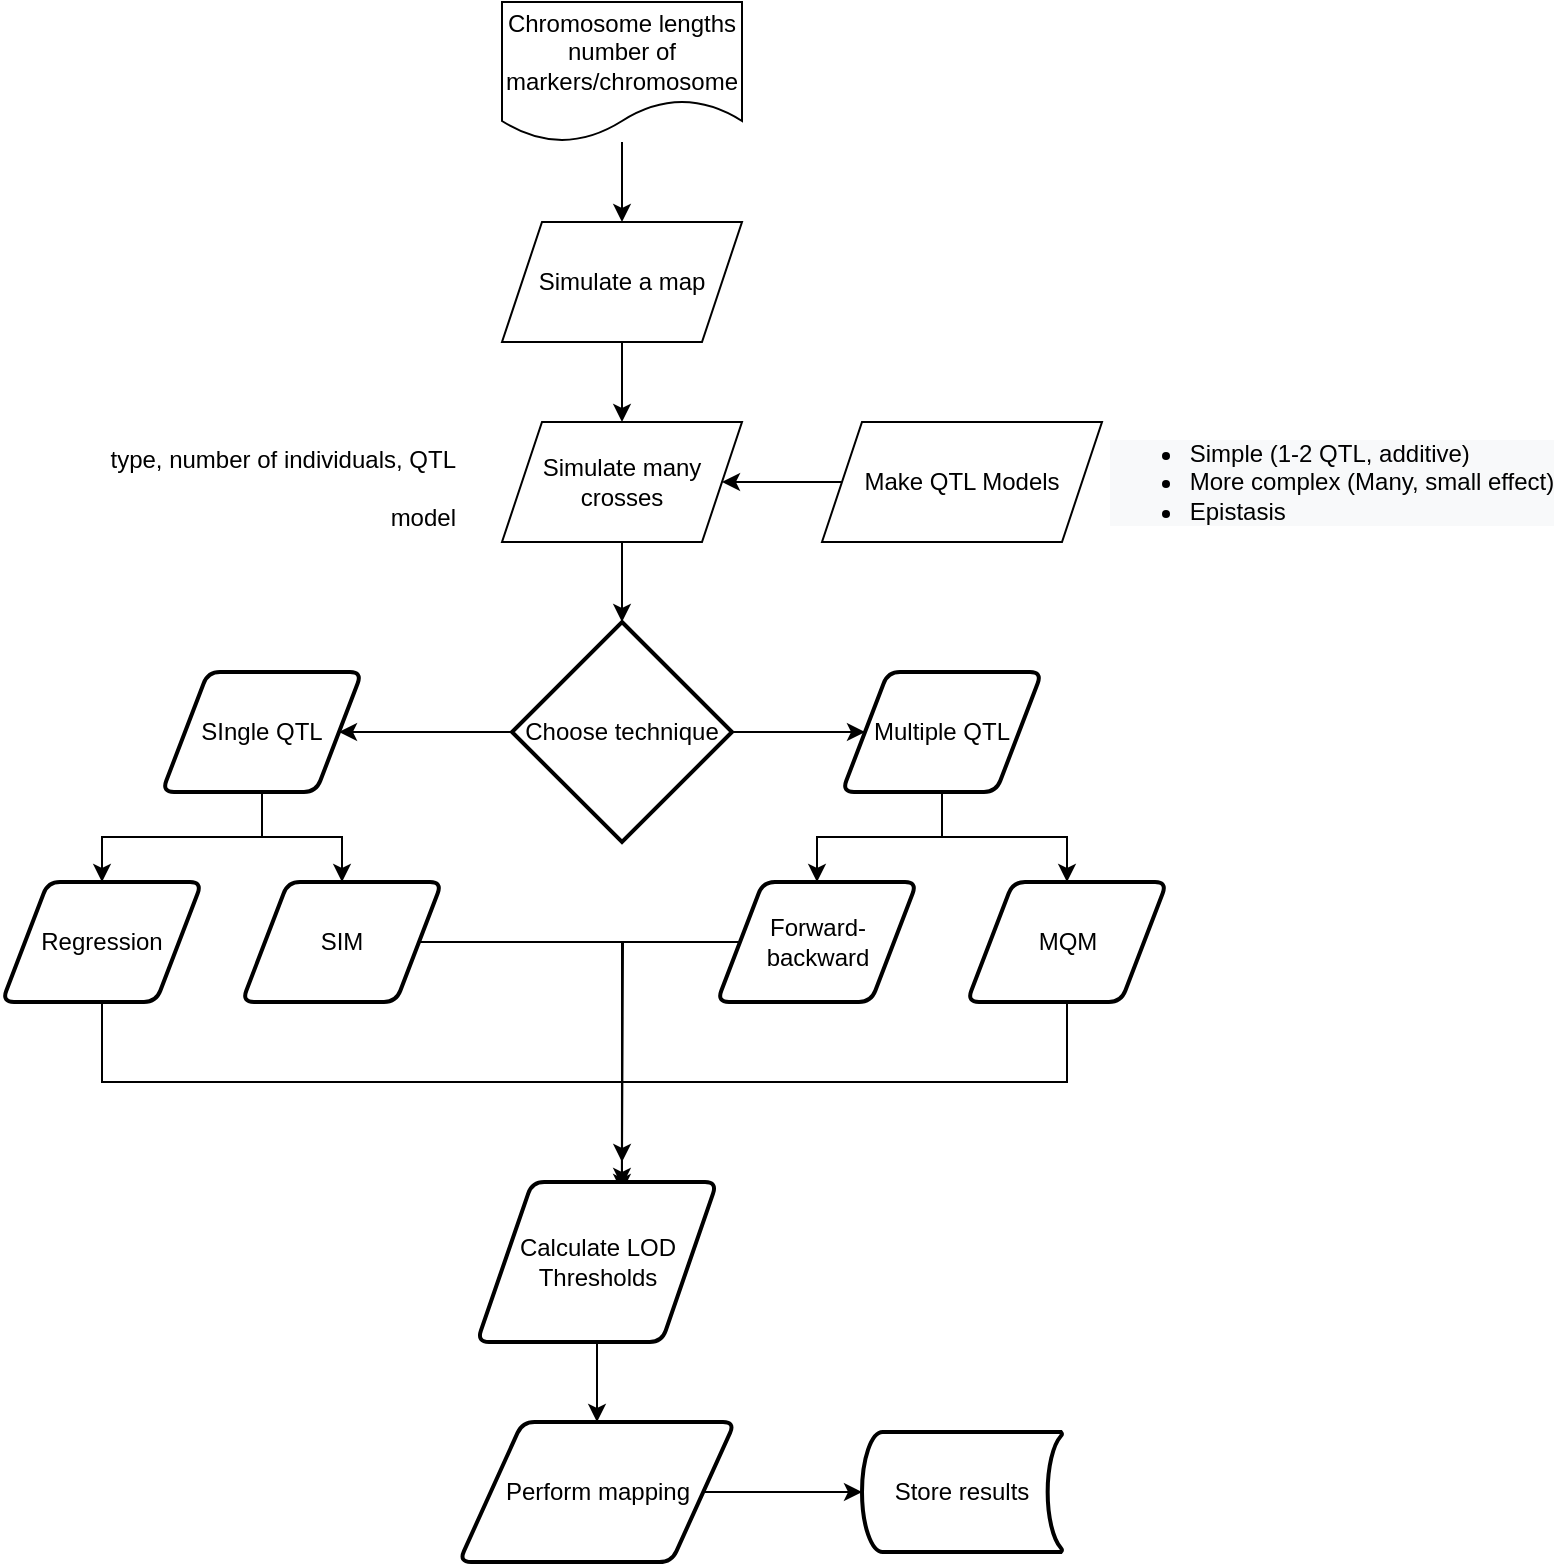 <mxfile version="14.4.3" type="github">
  <diagram id="C5RBs43oDa-KdzZeNtuy" name="Page-1">
    <mxGraphModel dx="2040" dy="762" grid="1" gridSize="10" guides="1" tooltips="1" connect="1" arrows="1" fold="1" page="1" pageScale="1" pageWidth="827" pageHeight="1169" math="0" shadow="0">
      <root>
        <mxCell id="WIyWlLk6GJQsqaUBKTNV-0" />
        <mxCell id="WIyWlLk6GJQsqaUBKTNV-1" parent="WIyWlLk6GJQsqaUBKTNV-0" />
        <mxCell id="nrPGeN4Zne9LFQCFeVUE-4" value="" style="edgeStyle=orthogonalEdgeStyle;rounded=0;orthogonalLoop=1;jettySize=auto;html=1;" edge="1" parent="WIyWlLk6GJQsqaUBKTNV-1" source="nrPGeN4Zne9LFQCFeVUE-0" target="nrPGeN4Zne9LFQCFeVUE-3">
          <mxGeometry relative="1" as="geometry" />
        </mxCell>
        <mxCell id="nrPGeN4Zne9LFQCFeVUE-0" value="Simulate a map" style="shape=parallelogram;perimeter=parallelogramPerimeter;whiteSpace=wrap;html=1;fixedSize=1;" vertex="1" parent="WIyWlLk6GJQsqaUBKTNV-1">
          <mxGeometry x="180" y="120" width="120" height="60" as="geometry" />
        </mxCell>
        <mxCell id="nrPGeN4Zne9LFQCFeVUE-2" value="" style="edgeStyle=orthogonalEdgeStyle;rounded=0;orthogonalLoop=1;jettySize=auto;html=1;" edge="1" parent="WIyWlLk6GJQsqaUBKTNV-1" source="nrPGeN4Zne9LFQCFeVUE-1" target="nrPGeN4Zne9LFQCFeVUE-0">
          <mxGeometry relative="1" as="geometry" />
        </mxCell>
        <mxCell id="nrPGeN4Zne9LFQCFeVUE-1" value="Chromosome lengths&lt;br&gt;number of markers/chromosome" style="shape=document;whiteSpace=wrap;html=1;boundedLbl=1;" vertex="1" parent="WIyWlLk6GJQsqaUBKTNV-1">
          <mxGeometry x="180" y="10" width="120" height="70" as="geometry" />
        </mxCell>
        <mxCell id="nrPGeN4Zne9LFQCFeVUE-14" value="" style="edgeStyle=orthogonalEdgeStyle;rounded=0;orthogonalLoop=1;jettySize=auto;html=1;" edge="1" parent="WIyWlLk6GJQsqaUBKTNV-1" source="nrPGeN4Zne9LFQCFeVUE-3">
          <mxGeometry relative="1" as="geometry">
            <mxPoint x="240" y="320" as="targetPoint" />
          </mxGeometry>
        </mxCell>
        <mxCell id="nrPGeN4Zne9LFQCFeVUE-3" value="Simulate many crosses" style="shape=parallelogram;perimeter=parallelogramPerimeter;whiteSpace=wrap;html=1;fixedSize=1;" vertex="1" parent="WIyWlLk6GJQsqaUBKTNV-1">
          <mxGeometry x="180" y="220" width="120" height="60" as="geometry" />
        </mxCell>
        <mxCell id="nrPGeN4Zne9LFQCFeVUE-5" value="&lt;h1 style=&quot;text-align: right&quot;&gt;&lt;span style=&quot;font-weight: normal&quot;&gt;&lt;font style=&quot;font-size: 12px&quot;&gt;type, number of individuals, QTL model&lt;/font&gt;&lt;/span&gt;&lt;br&gt;&lt;/h1&gt;" style="text;html=1;strokeColor=none;fillColor=none;spacing=5;spacingTop=-20;whiteSpace=wrap;overflow=hidden;rounded=0;" vertex="1" parent="WIyWlLk6GJQsqaUBKTNV-1">
          <mxGeometry x="-30" y="215" width="190" height="70" as="geometry" />
        </mxCell>
        <mxCell id="nrPGeN4Zne9LFQCFeVUE-7" value="" style="edgeStyle=orthogonalEdgeStyle;rounded=0;orthogonalLoop=1;jettySize=auto;html=1;" edge="1" parent="WIyWlLk6GJQsqaUBKTNV-1" source="nrPGeN4Zne9LFQCFeVUE-6" target="nrPGeN4Zne9LFQCFeVUE-3">
          <mxGeometry relative="1" as="geometry" />
        </mxCell>
        <mxCell id="nrPGeN4Zne9LFQCFeVUE-6" value="Make QTL Models" style="shape=parallelogram;perimeter=parallelogramPerimeter;whiteSpace=wrap;html=1;fixedSize=1;" vertex="1" parent="WIyWlLk6GJQsqaUBKTNV-1">
          <mxGeometry x="340" y="220" width="140" height="60" as="geometry" />
        </mxCell>
        <mxCell id="nrPGeN4Zne9LFQCFeVUE-11" value="&#xa;&#xa;&lt;ul style=&quot;color: rgb(0, 0, 0); font-family: helvetica; font-size: 12px; font-style: normal; font-weight: 400; letter-spacing: normal; text-align: left; text-indent: 0px; text-transform: none; word-spacing: 0px; background-color: rgb(248, 249, 250);&quot;&gt;&lt;li&gt;Simple (1-2 QTL, additive)&lt;/li&gt;&lt;li&gt;More complex (Many, small effect)&lt;/li&gt;&lt;li&gt;Epistasis&lt;/li&gt;&lt;/ul&gt;&#xa;&#xa;" style="text;html=1;strokeColor=none;fillColor=none;align=center;verticalAlign=middle;whiteSpace=wrap;rounded=0;" vertex="1" parent="WIyWlLk6GJQsqaUBKTNV-1">
          <mxGeometry x="480" y="240" width="230" height="20" as="geometry" />
        </mxCell>
        <mxCell id="nrPGeN4Zne9LFQCFeVUE-18" value="" style="edgeStyle=orthogonalEdgeStyle;rounded=0;orthogonalLoop=1;jettySize=auto;html=1;" edge="1" parent="WIyWlLk6GJQsqaUBKTNV-1" source="nrPGeN4Zne9LFQCFeVUE-16" target="nrPGeN4Zne9LFQCFeVUE-17">
          <mxGeometry relative="1" as="geometry" />
        </mxCell>
        <mxCell id="nrPGeN4Zne9LFQCFeVUE-20" value="" style="edgeStyle=orthogonalEdgeStyle;rounded=0;orthogonalLoop=1;jettySize=auto;html=1;" edge="1" parent="WIyWlLk6GJQsqaUBKTNV-1" source="nrPGeN4Zne9LFQCFeVUE-16" target="nrPGeN4Zne9LFQCFeVUE-19">
          <mxGeometry relative="1" as="geometry" />
        </mxCell>
        <mxCell id="nrPGeN4Zne9LFQCFeVUE-16" value="Choose technique" style="strokeWidth=2;html=1;shape=mxgraph.flowchart.decision;whiteSpace=wrap;" vertex="1" parent="WIyWlLk6GJQsqaUBKTNV-1">
          <mxGeometry x="185" y="320" width="110" height="110" as="geometry" />
        </mxCell>
        <mxCell id="nrPGeN4Zne9LFQCFeVUE-30" value="" style="edgeStyle=orthogonalEdgeStyle;rounded=0;orthogonalLoop=1;jettySize=auto;html=1;" edge="1" parent="WIyWlLk6GJQsqaUBKTNV-1" source="nrPGeN4Zne9LFQCFeVUE-17" target="nrPGeN4Zne9LFQCFeVUE-28">
          <mxGeometry relative="1" as="geometry" />
        </mxCell>
        <mxCell id="nrPGeN4Zne9LFQCFeVUE-17" value="Multiple QTL" style="shape=parallelogram;html=1;strokeWidth=2;perimeter=parallelogramPerimeter;whiteSpace=wrap;rounded=1;arcSize=12;size=0.23;" vertex="1" parent="WIyWlLk6GJQsqaUBKTNV-1">
          <mxGeometry x="350" y="345" width="100" height="60" as="geometry" />
        </mxCell>
        <mxCell id="nrPGeN4Zne9LFQCFeVUE-19" value="SIngle QTL" style="shape=parallelogram;html=1;strokeWidth=2;perimeter=parallelogramPerimeter;whiteSpace=wrap;rounded=1;arcSize=12;size=0.23;" vertex="1" parent="WIyWlLk6GJQsqaUBKTNV-1">
          <mxGeometry x="10" y="345" width="100" height="60" as="geometry" />
        </mxCell>
        <mxCell id="nrPGeN4Zne9LFQCFeVUE-26" value="" style="edgeStyle=orthogonalEdgeStyle;rounded=0;orthogonalLoop=1;jettySize=auto;html=1;" edge="1" parent="WIyWlLk6GJQsqaUBKTNV-1" source="nrPGeN4Zne9LFQCFeVUE-19" target="nrPGeN4Zne9LFQCFeVUE-21">
          <mxGeometry relative="1" as="geometry" />
        </mxCell>
        <mxCell id="nrPGeN4Zne9LFQCFeVUE-38" style="edgeStyle=orthogonalEdgeStyle;rounded=0;orthogonalLoop=1;jettySize=auto;html=1;entryX=0.604;entryY=0.125;entryDx=0;entryDy=0;entryPerimeter=0;" edge="1" parent="WIyWlLk6GJQsqaUBKTNV-1" source="nrPGeN4Zne9LFQCFeVUE-21" target="nrPGeN4Zne9LFQCFeVUE-33">
          <mxGeometry relative="1" as="geometry">
            <Array as="points">
              <mxPoint x="-20" y="550" />
              <mxPoint x="240" y="550" />
            </Array>
          </mxGeometry>
        </mxCell>
        <mxCell id="nrPGeN4Zne9LFQCFeVUE-21" value="Regression" style="shape=parallelogram;html=1;strokeWidth=2;perimeter=parallelogramPerimeter;whiteSpace=wrap;rounded=1;arcSize=12;size=0.23;" vertex="1" parent="WIyWlLk6GJQsqaUBKTNV-1">
          <mxGeometry x="-70" y="450" width="100" height="60" as="geometry" />
        </mxCell>
        <mxCell id="nrPGeN4Zne9LFQCFeVUE-32" value="" style="edgeStyle=orthogonalEdgeStyle;rounded=0;orthogonalLoop=1;jettySize=auto;html=1;" edge="1" parent="WIyWlLk6GJQsqaUBKTNV-1" source="nrPGeN4Zne9LFQCFeVUE-19" target="nrPGeN4Zne9LFQCFeVUE-22">
          <mxGeometry relative="1" as="geometry" />
        </mxCell>
        <mxCell id="nrPGeN4Zne9LFQCFeVUE-36" style="edgeStyle=orthogonalEdgeStyle;rounded=0;orthogonalLoop=1;jettySize=auto;html=1;entryX=0.604;entryY=0.063;entryDx=0;entryDy=0;entryPerimeter=0;" edge="1" parent="WIyWlLk6GJQsqaUBKTNV-1" source="nrPGeN4Zne9LFQCFeVUE-22" target="nrPGeN4Zne9LFQCFeVUE-33">
          <mxGeometry relative="1" as="geometry" />
        </mxCell>
        <mxCell id="nrPGeN4Zne9LFQCFeVUE-22" value="SIM" style="shape=parallelogram;html=1;strokeWidth=2;perimeter=parallelogramPerimeter;whiteSpace=wrap;rounded=1;arcSize=12;size=0.23;" vertex="1" parent="WIyWlLk6GJQsqaUBKTNV-1">
          <mxGeometry x="50" y="450" width="100" height="60" as="geometry" />
        </mxCell>
        <mxCell id="nrPGeN4Zne9LFQCFeVUE-39" style="edgeStyle=orthogonalEdgeStyle;rounded=0;orthogonalLoop=1;jettySize=auto;html=1;" edge="1" parent="WIyWlLk6GJQsqaUBKTNV-1" source="nrPGeN4Zne9LFQCFeVUE-28">
          <mxGeometry relative="1" as="geometry">
            <mxPoint x="240" y="590" as="targetPoint" />
          </mxGeometry>
        </mxCell>
        <mxCell id="nrPGeN4Zne9LFQCFeVUE-28" value="Forward-backward" style="shape=parallelogram;html=1;strokeWidth=2;perimeter=parallelogramPerimeter;whiteSpace=wrap;rounded=1;arcSize=12;size=0.23;" vertex="1" parent="WIyWlLk6GJQsqaUBKTNV-1">
          <mxGeometry x="287.5" y="450" width="100" height="60" as="geometry" />
        </mxCell>
        <mxCell id="nrPGeN4Zne9LFQCFeVUE-31" value="" style="edgeStyle=orthogonalEdgeStyle;rounded=0;orthogonalLoop=1;jettySize=auto;html=1;" edge="1" parent="WIyWlLk6GJQsqaUBKTNV-1" source="nrPGeN4Zne9LFQCFeVUE-17" target="nrPGeN4Zne9LFQCFeVUE-29">
          <mxGeometry relative="1" as="geometry" />
        </mxCell>
        <mxCell id="nrPGeN4Zne9LFQCFeVUE-40" style="edgeStyle=orthogonalEdgeStyle;rounded=0;orthogonalLoop=1;jettySize=auto;html=1;entryX=0.604;entryY=0.025;entryDx=0;entryDy=0;entryPerimeter=0;" edge="1" parent="WIyWlLk6GJQsqaUBKTNV-1" source="nrPGeN4Zne9LFQCFeVUE-29" target="nrPGeN4Zne9LFQCFeVUE-33">
          <mxGeometry relative="1" as="geometry">
            <Array as="points">
              <mxPoint x="463" y="550" />
              <mxPoint x="240" y="550" />
            </Array>
          </mxGeometry>
        </mxCell>
        <mxCell id="nrPGeN4Zne9LFQCFeVUE-29" value="MQM" style="shape=parallelogram;html=1;strokeWidth=2;perimeter=parallelogramPerimeter;whiteSpace=wrap;rounded=1;arcSize=12;size=0.23;" vertex="1" parent="WIyWlLk6GJQsqaUBKTNV-1">
          <mxGeometry x="412.5" y="450" width="100" height="60" as="geometry" />
        </mxCell>
        <mxCell id="nrPGeN4Zne9LFQCFeVUE-43" value="" style="edgeStyle=orthogonalEdgeStyle;rounded=0;orthogonalLoop=1;jettySize=auto;html=1;" edge="1" parent="WIyWlLk6GJQsqaUBKTNV-1" source="nrPGeN4Zne9LFQCFeVUE-33" target="nrPGeN4Zne9LFQCFeVUE-42">
          <mxGeometry relative="1" as="geometry" />
        </mxCell>
        <mxCell id="nrPGeN4Zne9LFQCFeVUE-33" value="Calculate LOD Thresholds" style="shape=parallelogram;html=1;strokeWidth=2;perimeter=parallelogramPerimeter;whiteSpace=wrap;rounded=1;arcSize=12;size=0.23;" vertex="1" parent="WIyWlLk6GJQsqaUBKTNV-1">
          <mxGeometry x="167.5" y="600" width="120" height="80" as="geometry" />
        </mxCell>
        <mxCell id="nrPGeN4Zne9LFQCFeVUE-45" value="" style="edgeStyle=orthogonalEdgeStyle;rounded=0;orthogonalLoop=1;jettySize=auto;html=1;" edge="1" parent="WIyWlLk6GJQsqaUBKTNV-1" source="nrPGeN4Zne9LFQCFeVUE-42" target="nrPGeN4Zne9LFQCFeVUE-44">
          <mxGeometry relative="1" as="geometry" />
        </mxCell>
        <mxCell id="nrPGeN4Zne9LFQCFeVUE-42" value="Perform mapping" style="shape=parallelogram;html=1;strokeWidth=2;perimeter=parallelogramPerimeter;whiteSpace=wrap;rounded=1;arcSize=12;size=0.23;" vertex="1" parent="WIyWlLk6GJQsqaUBKTNV-1">
          <mxGeometry x="158.5" y="720" width="138" height="70" as="geometry" />
        </mxCell>
        <mxCell id="nrPGeN4Zne9LFQCFeVUE-44" value="Store results" style="strokeWidth=2;html=1;shape=mxgraph.flowchart.stored_data;whiteSpace=wrap;" vertex="1" parent="WIyWlLk6GJQsqaUBKTNV-1">
          <mxGeometry x="360" y="725" width="100" height="60" as="geometry" />
        </mxCell>
      </root>
    </mxGraphModel>
  </diagram>
</mxfile>
